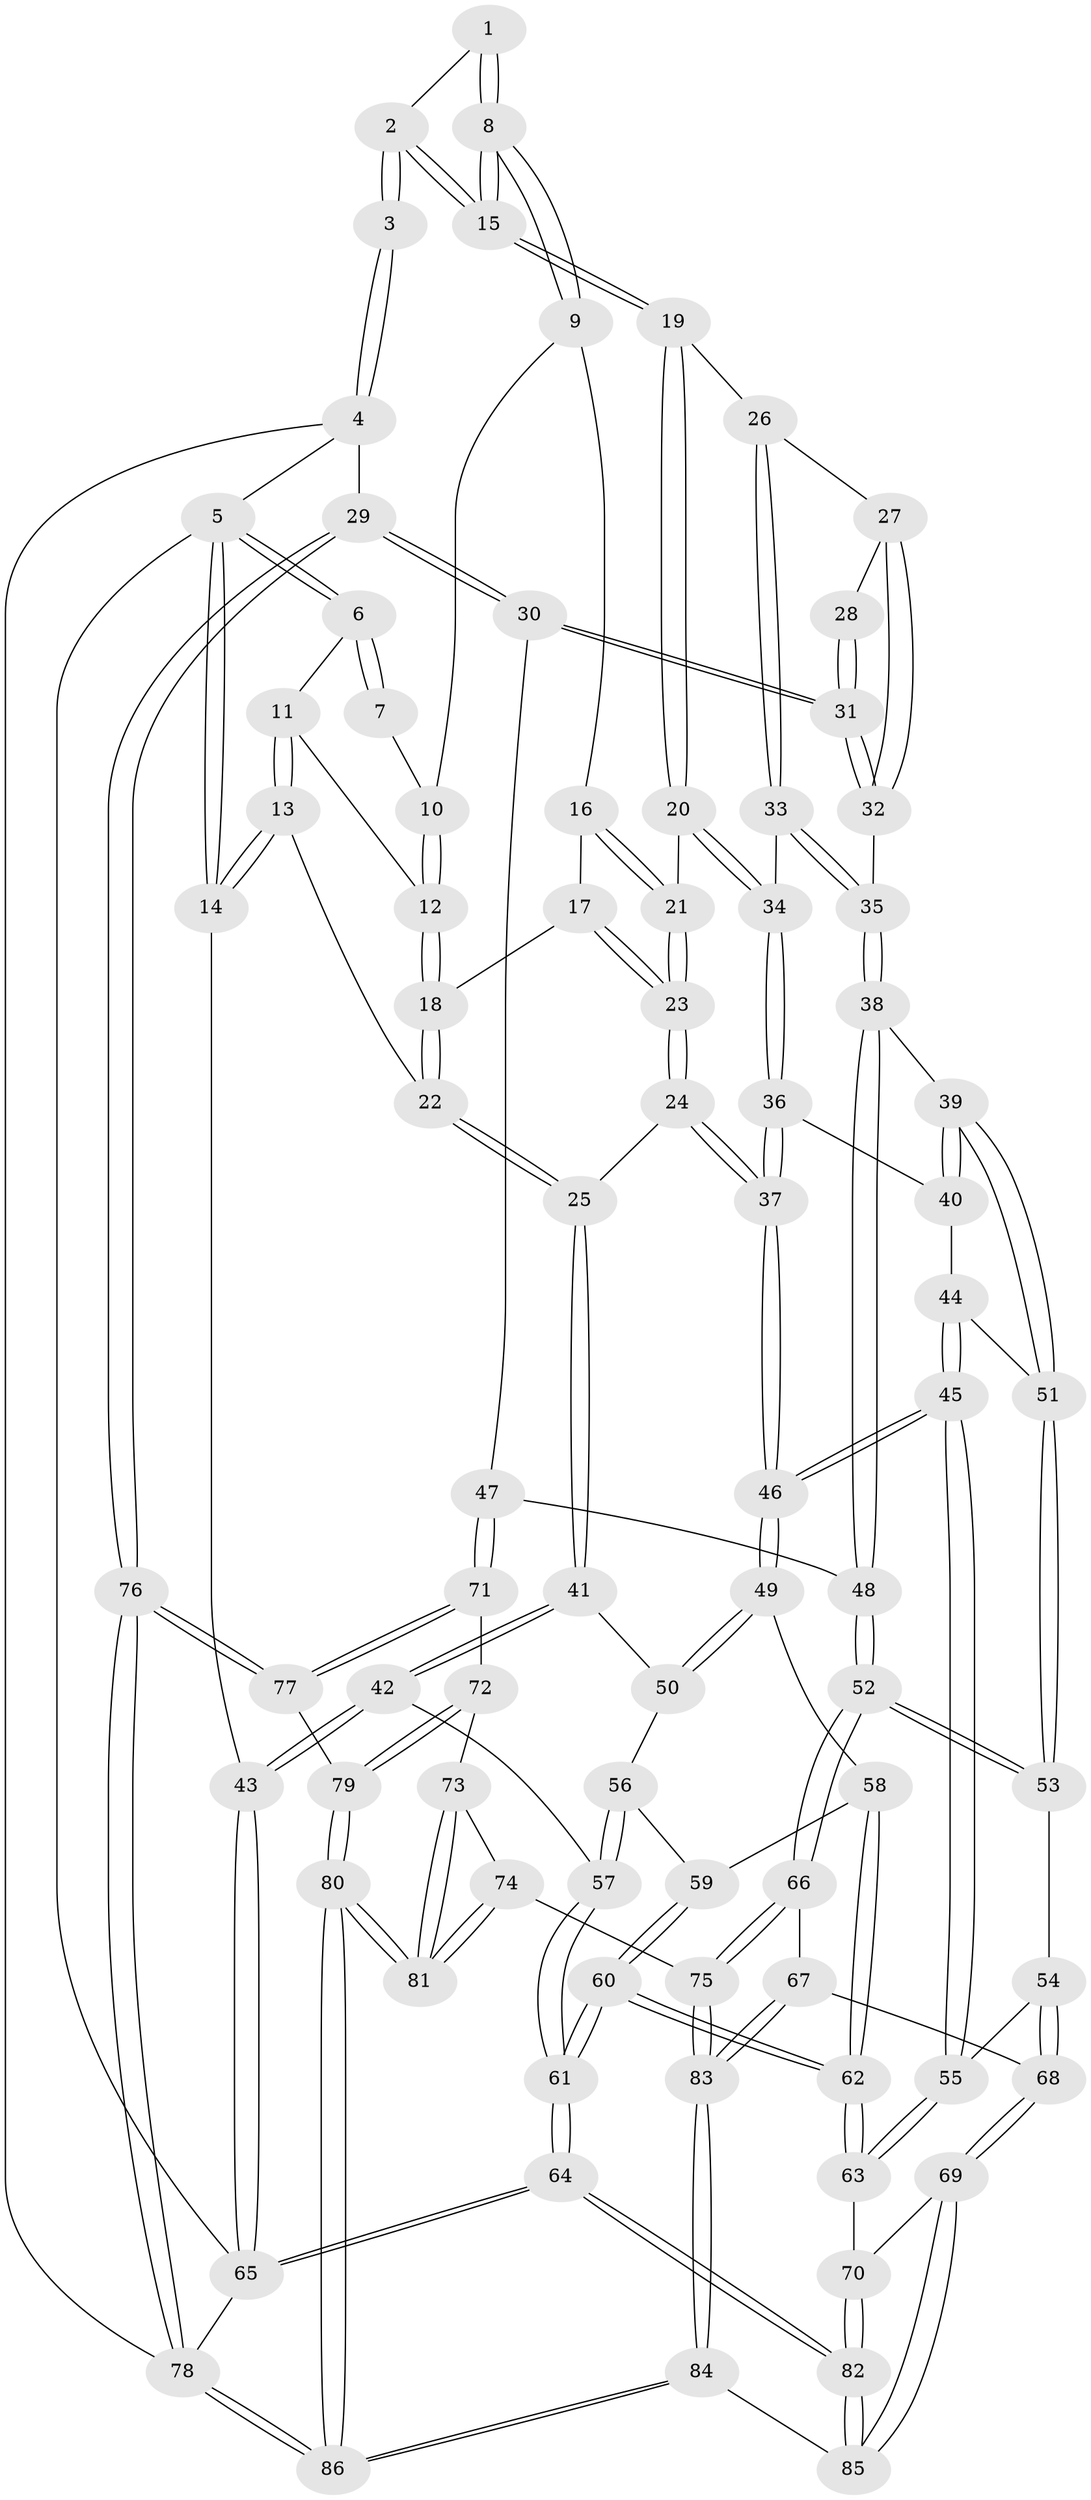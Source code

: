 // coarse degree distribution, {3: 0.058823529411764705, 4: 0.43137254901960786, 6: 0.11764705882352941, 2: 0.0392156862745098, 5: 0.3137254901960784, 8: 0.0196078431372549, 7: 0.0196078431372549}
// Generated by graph-tools (version 1.1) at 2025/21/03/04/25 18:21:41]
// undirected, 86 vertices, 212 edges
graph export_dot {
graph [start="1"]
  node [color=gray90,style=filled];
  1 [pos="+0.6418567622402918+0"];
  2 [pos="+1+0"];
  3 [pos="+1+0"];
  4 [pos="+1+0"];
  5 [pos="+0+0"];
  6 [pos="+0+0"];
  7 [pos="+0.47453896593820594+0"];
  8 [pos="+0.640327509648189+0.169448803353365"];
  9 [pos="+0.4778659551296576+0.13052798935392992"];
  10 [pos="+0.4489326374610654+0.012142983558309742"];
  11 [pos="+0+0"];
  12 [pos="+0.22669381748254133+0.15235381075584598"];
  13 [pos="+0.061468192433653375+0.3659784563132243"];
  14 [pos="+0+0.35554334891612094"];
  15 [pos="+0.67605392702276+0.21976718724556926"];
  16 [pos="+0.4303641762077419+0.1807013992271002"];
  17 [pos="+0.25936761291838706+0.17555819056077557"];
  18 [pos="+0.22867119295132365+0.16262009916363865"];
  19 [pos="+0.6787161268617966+0.22708241014727035"];
  20 [pos="+0.5307991406159234+0.3212488713902708"];
  21 [pos="+0.46226358822808816+0.30780311338371646"];
  22 [pos="+0.09431172380378833+0.37096465033716663"];
  23 [pos="+0.38703905507636777+0.3553512258596683"];
  24 [pos="+0.32978689213815404+0.4702034096950248"];
  25 [pos="+0.12197773790340102+0.40434009732832604"];
  26 [pos="+0.7066037886242608+0.2473068608597819"];
  27 [pos="+0.7266493095530882+0.2515490255279081"];
  28 [pos="+0.896825488104303+0.17045705025872182"];
  29 [pos="+1+0.5204665627628252"];
  30 [pos="+1+0.5204075018252934"];
  31 [pos="+0.997007990134477+0.4421613208239703"];
  32 [pos="+0.8856319706508705+0.41982507640492883"];
  33 [pos="+0.6665061374530005+0.4488241492655876"];
  34 [pos="+0.5553727470040819+0.46674741738462283"];
  35 [pos="+0.7345517243100149+0.5088306034494761"];
  36 [pos="+0.5445940267264274+0.480653440856416"];
  37 [pos="+0.34771023206783414+0.4975825283046904"];
  38 [pos="+0.7281453332809875+0.5681984310564103"];
  39 [pos="+0.7015143149257413+0.5719130220942066"];
  40 [pos="+0.5567842126187931+0.5284842817426842"];
  41 [pos="+0.10591039126014136+0.5830792050301439"];
  42 [pos="+0.012369965064884261+0.6300378198085246"];
  43 [pos="+0+0.7094057419764389"];
  44 [pos="+0.5555778105202037+0.5755324654906384"];
  45 [pos="+0.3587444432998464+0.6468302088991025"];
  46 [pos="+0.35250143944566964+0.6392780213329411"];
  47 [pos="+0.8257942182511537+0.6997597328930498"];
  48 [pos="+0.7862946923385202+0.6969938121939314"];
  49 [pos="+0.26344657318109876+0.6607958051223702"];
  50 [pos="+0.11795637202990326+0.6001026693623676"];
  51 [pos="+0.5794461476036104+0.6256778657908316"];
  52 [pos="+0.6667312511984819+0.7831665737179899"];
  53 [pos="+0.5766712423517567+0.6954577079987592"];
  54 [pos="+0.4285047195393661+0.7000159290420933"];
  55 [pos="+0.3711276048200417+0.6701781538433755"];
  56 [pos="+0.11582337317130731+0.6890396327325328"];
  57 [pos="+0.09486801614718562+0.7400396728306732"];
  58 [pos="+0.2621990206915951+0.662260116063123"];
  59 [pos="+0.1950666293094511+0.710125564801383"];
  60 [pos="+0.0522853058279988+1"];
  61 [pos="+0.02796311778781983+1"];
  62 [pos="+0.19022770534824598+0.8889749075682728"];
  63 [pos="+0.32897652198073646+0.8024980771159296"];
  64 [pos="+0+1"];
  65 [pos="+0+1"];
  66 [pos="+0.6553596067608077+0.8258999939702439"];
  67 [pos="+0.554786028805466+0.8684427879804609"];
  68 [pos="+0.49539007921193506+0.8709887911985886"];
  69 [pos="+0.4740232480176771+0.8854491124663293"];
  70 [pos="+0.39564598047244276+0.8690325989800087"];
  71 [pos="+0.8679335152888327+0.7909689483776713"];
  72 [pos="+0.8683895759393897+0.8418473535670647"];
  73 [pos="+0.8578896087521621+0.8505044407043794"];
  74 [pos="+0.7301527099226729+0.9201762454160973"];
  75 [pos="+0.6559805470998368+0.8269944895258821"];
  76 [pos="+1+0.8062875418902637"];
  77 [pos="+1+0.8482976239438033"];
  78 [pos="+1+1"];
  79 [pos="+0.919795961786471+0.9164417966873913"];
  80 [pos="+0.8309229951971747+1"];
  81 [pos="+0.7883070340882242+1"];
  82 [pos="+0.02311776393049762+1"];
  83 [pos="+0.5693390804968226+1"];
  84 [pos="+0.5649372502964136+1"];
  85 [pos="+0.3719003442851915+1"];
  86 [pos="+0.8432228612043976+1"];
  1 -- 2;
  1 -- 8;
  1 -- 8;
  2 -- 3;
  2 -- 3;
  2 -- 15;
  2 -- 15;
  3 -- 4;
  3 -- 4;
  4 -- 5;
  4 -- 29;
  4 -- 78;
  5 -- 6;
  5 -- 6;
  5 -- 14;
  5 -- 14;
  5 -- 65;
  6 -- 7;
  6 -- 7;
  6 -- 11;
  7 -- 10;
  8 -- 9;
  8 -- 9;
  8 -- 15;
  8 -- 15;
  9 -- 10;
  9 -- 16;
  10 -- 12;
  10 -- 12;
  11 -- 12;
  11 -- 13;
  11 -- 13;
  12 -- 18;
  12 -- 18;
  13 -- 14;
  13 -- 14;
  13 -- 22;
  14 -- 43;
  15 -- 19;
  15 -- 19;
  16 -- 17;
  16 -- 21;
  16 -- 21;
  17 -- 18;
  17 -- 23;
  17 -- 23;
  18 -- 22;
  18 -- 22;
  19 -- 20;
  19 -- 20;
  19 -- 26;
  20 -- 21;
  20 -- 34;
  20 -- 34;
  21 -- 23;
  21 -- 23;
  22 -- 25;
  22 -- 25;
  23 -- 24;
  23 -- 24;
  24 -- 25;
  24 -- 37;
  24 -- 37;
  25 -- 41;
  25 -- 41;
  26 -- 27;
  26 -- 33;
  26 -- 33;
  27 -- 28;
  27 -- 32;
  27 -- 32;
  28 -- 31;
  28 -- 31;
  29 -- 30;
  29 -- 30;
  29 -- 76;
  29 -- 76;
  30 -- 31;
  30 -- 31;
  30 -- 47;
  31 -- 32;
  31 -- 32;
  32 -- 35;
  33 -- 34;
  33 -- 35;
  33 -- 35;
  34 -- 36;
  34 -- 36;
  35 -- 38;
  35 -- 38;
  36 -- 37;
  36 -- 37;
  36 -- 40;
  37 -- 46;
  37 -- 46;
  38 -- 39;
  38 -- 48;
  38 -- 48;
  39 -- 40;
  39 -- 40;
  39 -- 51;
  39 -- 51;
  40 -- 44;
  41 -- 42;
  41 -- 42;
  41 -- 50;
  42 -- 43;
  42 -- 43;
  42 -- 57;
  43 -- 65;
  43 -- 65;
  44 -- 45;
  44 -- 45;
  44 -- 51;
  45 -- 46;
  45 -- 46;
  45 -- 55;
  45 -- 55;
  46 -- 49;
  46 -- 49;
  47 -- 48;
  47 -- 71;
  47 -- 71;
  48 -- 52;
  48 -- 52;
  49 -- 50;
  49 -- 50;
  49 -- 58;
  50 -- 56;
  51 -- 53;
  51 -- 53;
  52 -- 53;
  52 -- 53;
  52 -- 66;
  52 -- 66;
  53 -- 54;
  54 -- 55;
  54 -- 68;
  54 -- 68;
  55 -- 63;
  55 -- 63;
  56 -- 57;
  56 -- 57;
  56 -- 59;
  57 -- 61;
  57 -- 61;
  58 -- 59;
  58 -- 62;
  58 -- 62;
  59 -- 60;
  59 -- 60;
  60 -- 61;
  60 -- 61;
  60 -- 62;
  60 -- 62;
  61 -- 64;
  61 -- 64;
  62 -- 63;
  62 -- 63;
  63 -- 70;
  64 -- 65;
  64 -- 65;
  64 -- 82;
  64 -- 82;
  65 -- 78;
  66 -- 67;
  66 -- 75;
  66 -- 75;
  67 -- 68;
  67 -- 83;
  67 -- 83;
  68 -- 69;
  68 -- 69;
  69 -- 70;
  69 -- 85;
  69 -- 85;
  70 -- 82;
  70 -- 82;
  71 -- 72;
  71 -- 77;
  71 -- 77;
  72 -- 73;
  72 -- 79;
  72 -- 79;
  73 -- 74;
  73 -- 81;
  73 -- 81;
  74 -- 75;
  74 -- 81;
  74 -- 81;
  75 -- 83;
  75 -- 83;
  76 -- 77;
  76 -- 77;
  76 -- 78;
  76 -- 78;
  77 -- 79;
  78 -- 86;
  78 -- 86;
  79 -- 80;
  79 -- 80;
  80 -- 81;
  80 -- 81;
  80 -- 86;
  80 -- 86;
  82 -- 85;
  82 -- 85;
  83 -- 84;
  83 -- 84;
  84 -- 85;
  84 -- 86;
  84 -- 86;
}
